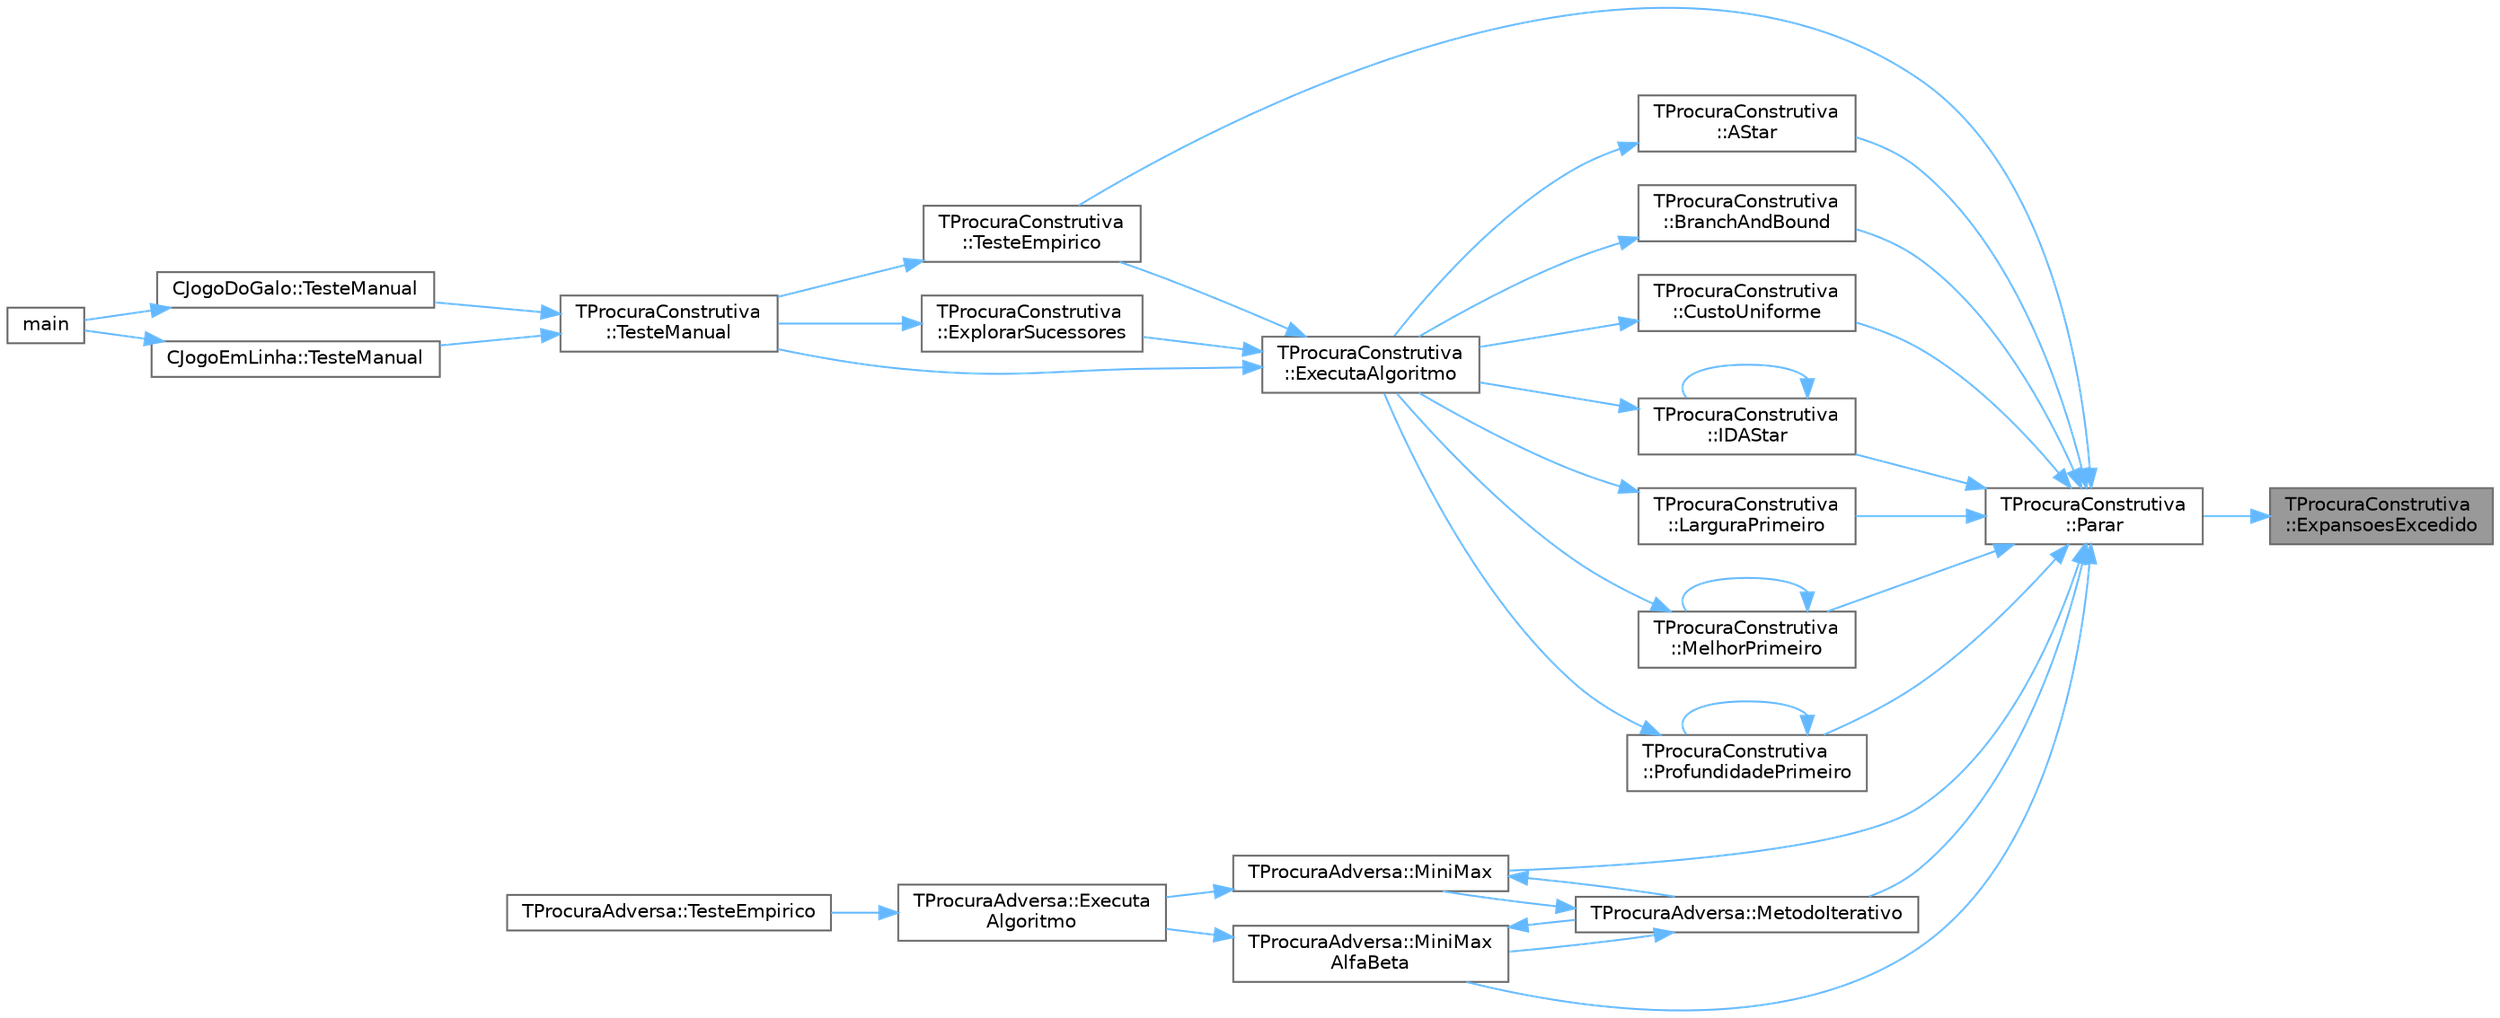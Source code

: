 digraph "TProcuraConstrutiva::ExpansoesExcedido"
{
 // LATEX_PDF_SIZE
  bgcolor="transparent";
  edge [fontname=Helvetica,fontsize=10,labelfontname=Helvetica,labelfontsize=10];
  node [fontname=Helvetica,fontsize=10,shape=box,height=0.2,width=0.4];
  rankdir="RL";
  Node1 [id="Node000001",label="TProcuraConstrutiva\l::ExpansoesExcedido",height=0.2,width=0.4,color="gray40", fillcolor="grey60", style="filled", fontcolor="black",tooltip=" "];
  Node1 -> Node2 [id="edge39_Node000001_Node000002",dir="back",color="steelblue1",style="solid",tooltip=" "];
  Node2 [id="Node000002",label="TProcuraConstrutiva\l::Parar",height=0.2,width=0.4,color="grey40", fillcolor="white", style="filled",URL="$group__RedefinicaoOpcional.html#gaed4543b865993696a193d101e925b5b1",tooltip="Verifica se a procura deve ser interrompida."];
  Node2 -> Node3 [id="edge40_Node000002_Node000003",dir="back",color="steelblue1",style="solid",tooltip=" "];
  Node3 [id="Node000003",label="TProcuraConstrutiva\l::AStar",height=0.2,width=0.4,color="grey40", fillcolor="white", style="filled",URL="$group__ProcurasInformadas.html#ga37dd78e1a9a6742700728135f81964b4",tooltip="Executa a procura A*, algoritmo informado."];
  Node3 -> Node4 [id="edge41_Node000003_Node000004",dir="back",color="steelblue1",style="solid",tooltip=" "];
  Node4 [id="Node000004",label="TProcuraConstrutiva\l::ExecutaAlgoritmo",height=0.2,width=0.4,color="grey40", fillcolor="white", style="filled",URL="$group__RedefinicaoOpcional.html#gae52871eb18c8ae656a2174acf43b3bb3",tooltip="Executa o algoritmo com os parametros atuais."];
  Node4 -> Node5 [id="edge42_Node000004_Node000005",dir="back",color="steelblue1",style="solid",tooltip=" "];
  Node5 [id="Node000005",label="TProcuraConstrutiva\l::ExplorarSucessores",height=0.2,width=0.4,color="grey40", fillcolor="white", style="filled",URL="$classTProcuraConstrutiva.html#ab5639efca5e48b564a8bdd9ec23a8955",tooltip=" "];
  Node5 -> Node6 [id="edge43_Node000005_Node000006",dir="back",color="steelblue1",style="solid",tooltip=" "];
  Node6 [id="Node000006",label="TProcuraConstrutiva\l::TesteManual",height=0.2,width=0.4,color="grey40", fillcolor="white", style="filled",URL="$group__RedefinicaoMandatoria.html#ga843a501e25cbaff7eb51d8d29995be3a",tooltip="Inicializa a interação com o utilizador."];
  Node6 -> Node7 [id="edge44_Node000006_Node000007",dir="back",color="steelblue1",style="solid",tooltip=" "];
  Node7 [id="Node000007",label="CJogoDoGalo::TesteManual",height=0.2,width=0.4,color="grey40", fillcolor="white", style="filled",URL="$classCJogoDoGalo.html#a113984a3801a93ebce61e0a700a413ab",tooltip="Inicializa a interação com o utilizador."];
  Node7 -> Node8 [id="edge45_Node000007_Node000008",dir="back",color="steelblue1",style="solid",tooltip=" "];
  Node8 [id="Node000008",label="main",height=0.2,width=0.4,color="grey40", fillcolor="white", style="filled",URL="$teste_8cpp.html#a0ddf1224851353fc92bfbff6f499fa97",tooltip=" "];
  Node6 -> Node9 [id="edge46_Node000006_Node000009",dir="back",color="steelblue1",style="solid",tooltip=" "];
  Node9 [id="Node000009",label="CJogoEmLinha::TesteManual",height=0.2,width=0.4,color="grey40", fillcolor="white", style="filled",URL="$classCJogoEmLinha.html#ad289e94136b44c9e3e942acf64ff0449",tooltip="Inicializa a interação com o utilizador."];
  Node9 -> Node8 [id="edge47_Node000009_Node000008",dir="back",color="steelblue1",style="solid",tooltip=" "];
  Node4 -> Node10 [id="edge48_Node000004_Node000010",dir="back",color="steelblue1",style="solid",tooltip=" "];
  Node10 [id="Node000010",label="TProcuraConstrutiva\l::TesteEmpirico",height=0.2,width=0.4,color="grey40", fillcolor="white", style="filled",URL="$group__RedefinicaoOpcional.html#gab2fca28035f165ce7c1d40acbfc8c971",tooltip="Executa testes empíricos, em todas as configurações guardadas, nas instâncias selecionadas."];
  Node10 -> Node6 [id="edge49_Node000010_Node000006",dir="back",color="steelblue1",style="solid",tooltip=" "];
  Node4 -> Node6 [id="edge50_Node000004_Node000006",dir="back",color="steelblue1",style="solid",tooltip=" "];
  Node2 -> Node11 [id="edge51_Node000002_Node000011",dir="back",color="steelblue1",style="solid",tooltip=" "];
  Node11 [id="Node000011",label="TProcuraConstrutiva\l::BranchAndBound",height=0.2,width=0.4,color="grey40", fillcolor="white", style="filled",URL="$group__ProcurasInformadas.html#gafe804dbf6cabda9e627500c2d4f8aafd",tooltip="Executa o algoritmo Branch-and-Bound, um algoritmo informado."];
  Node11 -> Node4 [id="edge52_Node000011_Node000004",dir="back",color="steelblue1",style="solid",tooltip=" "];
  Node2 -> Node12 [id="edge53_Node000002_Node000012",dir="back",color="steelblue1",style="solid",tooltip=" "];
  Node12 [id="Node000012",label="TProcuraConstrutiva\l::CustoUniforme",height=0.2,width=0.4,color="grey40", fillcolor="white", style="filled",URL="$group__ProcurasCegas.html#ga2343fafdecfd55b69c0ffb71e8f9426b",tooltip="Executa a procura por custo uniforme, algoritmo cego."];
  Node12 -> Node4 [id="edge54_Node000012_Node000004",dir="back",color="steelblue1",style="solid",tooltip=" "];
  Node2 -> Node13 [id="edge55_Node000002_Node000013",dir="back",color="steelblue1",style="solid",tooltip=" "];
  Node13 [id="Node000013",label="TProcuraConstrutiva\l::IDAStar",height=0.2,width=0.4,color="grey40", fillcolor="white", style="filled",URL="$group__ProcurasInformadas.html#gae77f9608e7988052377d7025bee7c4e8",tooltip="Executa a procura IDA*, algoritmo informado."];
  Node13 -> Node4 [id="edge56_Node000013_Node000004",dir="back",color="steelblue1",style="solid",tooltip=" "];
  Node13 -> Node13 [id="edge57_Node000013_Node000013",dir="back",color="steelblue1",style="solid",tooltip=" "];
  Node2 -> Node14 [id="edge58_Node000002_Node000014",dir="back",color="steelblue1",style="solid",tooltip=" "];
  Node14 [id="Node000014",label="TProcuraConstrutiva\l::LarguraPrimeiro",height=0.2,width=0.4,color="grey40", fillcolor="white", style="filled",URL="$group__ProcurasCegas.html#gafe656922894d8a27b4cfb70128793af0",tooltip="Executa a procura em largura primeiro, algoritmo cego."];
  Node14 -> Node4 [id="edge59_Node000014_Node000004",dir="back",color="steelblue1",style="solid",tooltip=" "];
  Node2 -> Node15 [id="edge60_Node000002_Node000015",dir="back",color="steelblue1",style="solid",tooltip=" "];
  Node15 [id="Node000015",label="TProcuraConstrutiva\l::MelhorPrimeiro",height=0.2,width=0.4,color="grey40", fillcolor="white", style="filled",URL="$group__ProcurasInformadas.html#gaebb84182343041bc276e4ceceb4b13aa",tooltip="Executa a procura melhor primeiro, algoritmo informado."];
  Node15 -> Node4 [id="edge61_Node000015_Node000004",dir="back",color="steelblue1",style="solid",tooltip=" "];
  Node15 -> Node15 [id="edge62_Node000015_Node000015",dir="back",color="steelblue1",style="solid",tooltip=" "];
  Node2 -> Node16 [id="edge63_Node000002_Node000016",dir="back",color="steelblue1",style="solid",tooltip=" "];
  Node16 [id="Node000016",label="TProcuraAdversa::MetodoIterativo",height=0.2,width=0.4,color="grey40", fillcolor="white", style="filled",URL="$classTProcuraAdversa.html#a7c4153974c32753901326271fee90197",tooltip="iteração, aumentando o nível progressivamente"];
  Node16 -> Node17 [id="edge64_Node000016_Node000017",dir="back",color="steelblue1",style="solid",tooltip=" "];
  Node17 [id="Node000017",label="TProcuraAdversa::MiniMax",height=0.2,width=0.4,color="grey40", fillcolor="white", style="filled",URL="$classTProcuraAdversa.html#a4d8542bcb03f17da8aa3038384104f24",tooltip="retorna o valor do estado actual, apos procura de profundidade nivel"];
  Node17 -> Node18 [id="edge65_Node000017_Node000018",dir="back",color="steelblue1",style="solid",tooltip=" "];
  Node18 [id="Node000018",label="TProcuraAdversa::Executa\lAlgoritmo",height=0.2,width=0.4,color="grey40", fillcolor="white", style="filled",URL="$classTProcuraAdversa.html#aff6f48defaa10c14d160ac3990fd029b",tooltip="Executa o algoritmo com os parametros atuais."];
  Node18 -> Node19 [id="edge66_Node000018_Node000019",dir="back",color="steelblue1",style="solid",tooltip=" "];
  Node19 [id="Node000019",label="TProcuraAdversa::TesteEmpirico",height=0.2,width=0.4,color="grey40", fillcolor="white", style="filled",URL="$classTProcuraAdversa.html#ae849ba1f915dc5e0875faa281ba4bdbb",tooltip="Executa testes empíricos, em todas as configurações guardadas, nas instâncias selecionadas."];
  Node17 -> Node16 [id="edge67_Node000017_Node000016",dir="back",color="steelblue1",style="solid",tooltip=" "];
  Node16 -> Node20 [id="edge68_Node000016_Node000020",dir="back",color="steelblue1",style="solid",tooltip=" "];
  Node20 [id="Node000020",label="TProcuraAdversa::MiniMax\lAlfaBeta",height=0.2,width=0.4,color="grey40", fillcolor="white", style="filled",URL="$classTProcuraAdversa.html#adb3f857b1c8b3ee26682e335dc6ed601",tooltip="retorna o valor do estado actual, apos procura de profundidade nivel. Idêntico a MiniMax"];
  Node20 -> Node18 [id="edge69_Node000020_Node000018",dir="back",color="steelblue1",style="solid",tooltip=" "];
  Node20 -> Node16 [id="edge70_Node000020_Node000016",dir="back",color="steelblue1",style="solid",tooltip=" "];
  Node2 -> Node17 [id="edge71_Node000002_Node000017",dir="back",color="steelblue1",style="solid",tooltip=" "];
  Node2 -> Node20 [id="edge72_Node000002_Node000020",dir="back",color="steelblue1",style="solid",tooltip=" "];
  Node2 -> Node21 [id="edge73_Node000002_Node000021",dir="back",color="steelblue1",style="solid",tooltip=" "];
  Node21 [id="Node000021",label="TProcuraConstrutiva\l::ProfundidadePrimeiro",height=0.2,width=0.4,color="grey40", fillcolor="white", style="filled",URL="$group__ProcurasCegas.html#gaf00d9776f6b25d56138efb6725b86228",tooltip="Executa a procura em profundidade primeiro, algoritmo cego."];
  Node21 -> Node4 [id="edge74_Node000021_Node000004",dir="back",color="steelblue1",style="solid",tooltip=" "];
  Node21 -> Node21 [id="edge75_Node000021_Node000021",dir="back",color="steelblue1",style="solid",tooltip=" "];
  Node2 -> Node10 [id="edge76_Node000002_Node000010",dir="back",color="steelblue1",style="solid",tooltip=" "];
}
